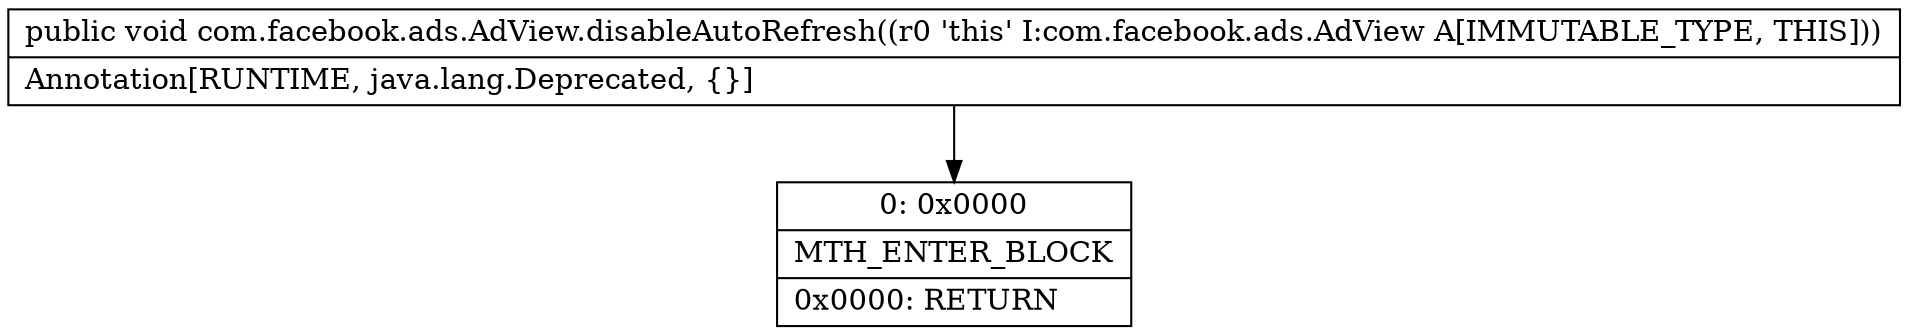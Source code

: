 digraph "CFG forcom.facebook.ads.AdView.disableAutoRefresh()V" {
Node_0 [shape=record,label="{0\:\ 0x0000|MTH_ENTER_BLOCK\l|0x0000: RETURN   \l}"];
MethodNode[shape=record,label="{public void com.facebook.ads.AdView.disableAutoRefresh((r0 'this' I:com.facebook.ads.AdView A[IMMUTABLE_TYPE, THIS]))  | Annotation[RUNTIME, java.lang.Deprecated, \{\}]\l}"];
MethodNode -> Node_0;
}

